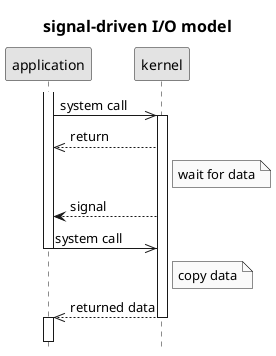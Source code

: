 @startuml
title signal-driven I/O model
hide footbox
skinparam monochrome true
skinparam titleFontSize 16
activate application
application->>kernel: system call
activate kernel
kernel-->>application: return
Note right of kernel: wait for data
kernel-->application: signal
application->>kernel: system call
deactivate application
Note right of kernel: copy data
kernel-->>application: returned data
deactivate kernel
activate application
||15||
@enduml

